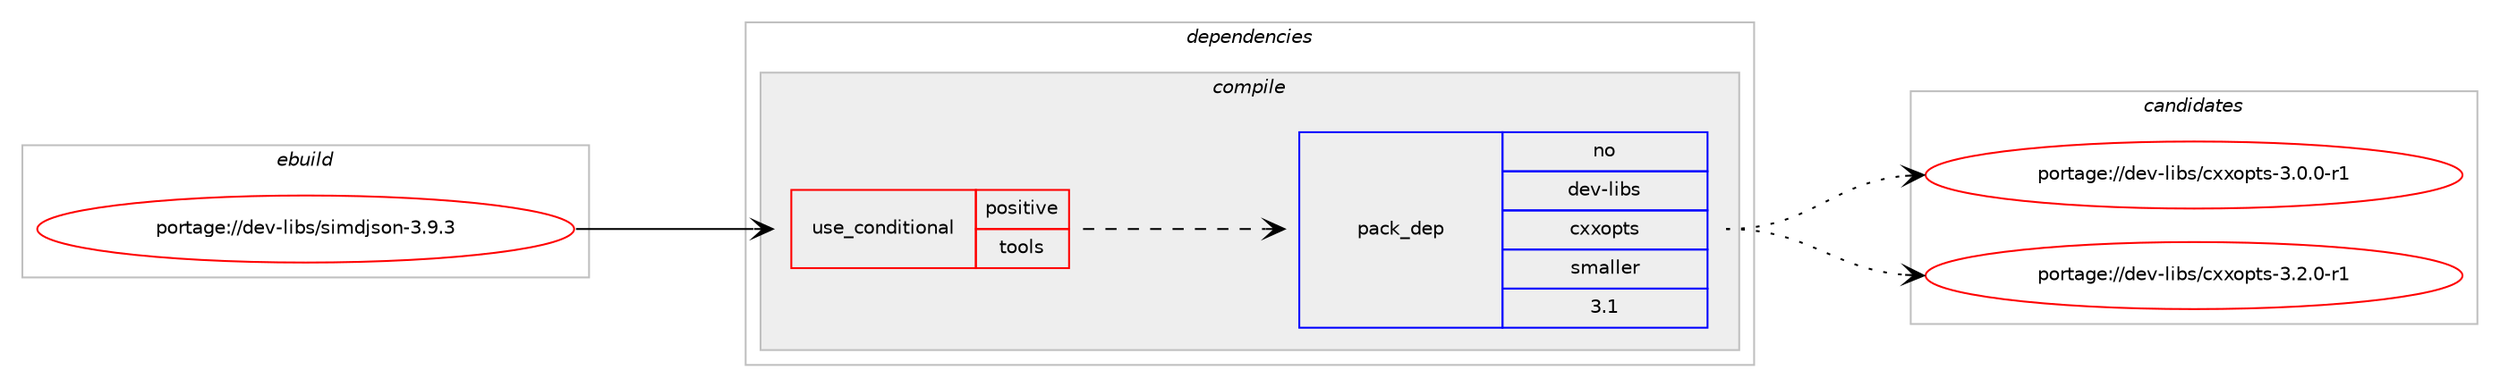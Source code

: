 digraph prolog {

# *************
# Graph options
# *************

newrank=true;
concentrate=true;
compound=true;
graph [rankdir=LR,fontname=Helvetica,fontsize=10,ranksep=1.5];#, ranksep=2.5, nodesep=0.2];
edge  [arrowhead=vee];
node  [fontname=Helvetica,fontsize=10];

# **********
# The ebuild
# **********

subgraph cluster_leftcol {
color=gray;
rank=same;
label=<<i>ebuild</i>>;
id [label="portage://dev-libs/simdjson-3.9.3", color=red, width=4, href="../dev-libs/simdjson-3.9.3.svg"];
}

# ****************
# The dependencies
# ****************

subgraph cluster_midcol {
color=gray;
label=<<i>dependencies</i>>;
subgraph cluster_compile {
fillcolor="#eeeeee";
style=filled;
label=<<i>compile</i>>;
subgraph cond27351 {
dependency57666 [label=<<TABLE BORDER="0" CELLBORDER="1" CELLSPACING="0" CELLPADDING="4"><TR><TD ROWSPAN="3" CELLPADDING="10">use_conditional</TD></TR><TR><TD>positive</TD></TR><TR><TD>tools</TD></TR></TABLE>>, shape=none, color=red];
subgraph pack29151 {
dependency57667 [label=<<TABLE BORDER="0" CELLBORDER="1" CELLSPACING="0" CELLPADDING="4" WIDTH="220"><TR><TD ROWSPAN="6" CELLPADDING="30">pack_dep</TD></TR><TR><TD WIDTH="110">no</TD></TR><TR><TD>dev-libs</TD></TR><TR><TD>cxxopts</TD></TR><TR><TD>smaller</TD></TR><TR><TD>3.1</TD></TR></TABLE>>, shape=none, color=blue];
}
dependency57666:e -> dependency57667:w [weight=20,style="dashed",arrowhead="vee"];
}
id:e -> dependency57666:w [weight=20,style="solid",arrowhead="vee"];
}
subgraph cluster_compileandrun {
fillcolor="#eeeeee";
style=filled;
label=<<i>compile and run</i>>;
}
subgraph cluster_run {
fillcolor="#eeeeee";
style=filled;
label=<<i>run</i>>;
}
}

# **************
# The candidates
# **************

subgraph cluster_choices {
rank=same;
color=gray;
label=<<i>candidates</i>>;

subgraph choice29151 {
color=black;
nodesep=1;
choice100101118451081059811547991201201111121161154551464846484511449 [label="portage://dev-libs/cxxopts-3.0.0-r1", color=red, width=4,href="../dev-libs/cxxopts-3.0.0-r1.svg"];
choice100101118451081059811547991201201111121161154551465046484511449 [label="portage://dev-libs/cxxopts-3.2.0-r1", color=red, width=4,href="../dev-libs/cxxopts-3.2.0-r1.svg"];
dependency57667:e -> choice100101118451081059811547991201201111121161154551464846484511449:w [style=dotted,weight="100"];
dependency57667:e -> choice100101118451081059811547991201201111121161154551465046484511449:w [style=dotted,weight="100"];
}
}

}
